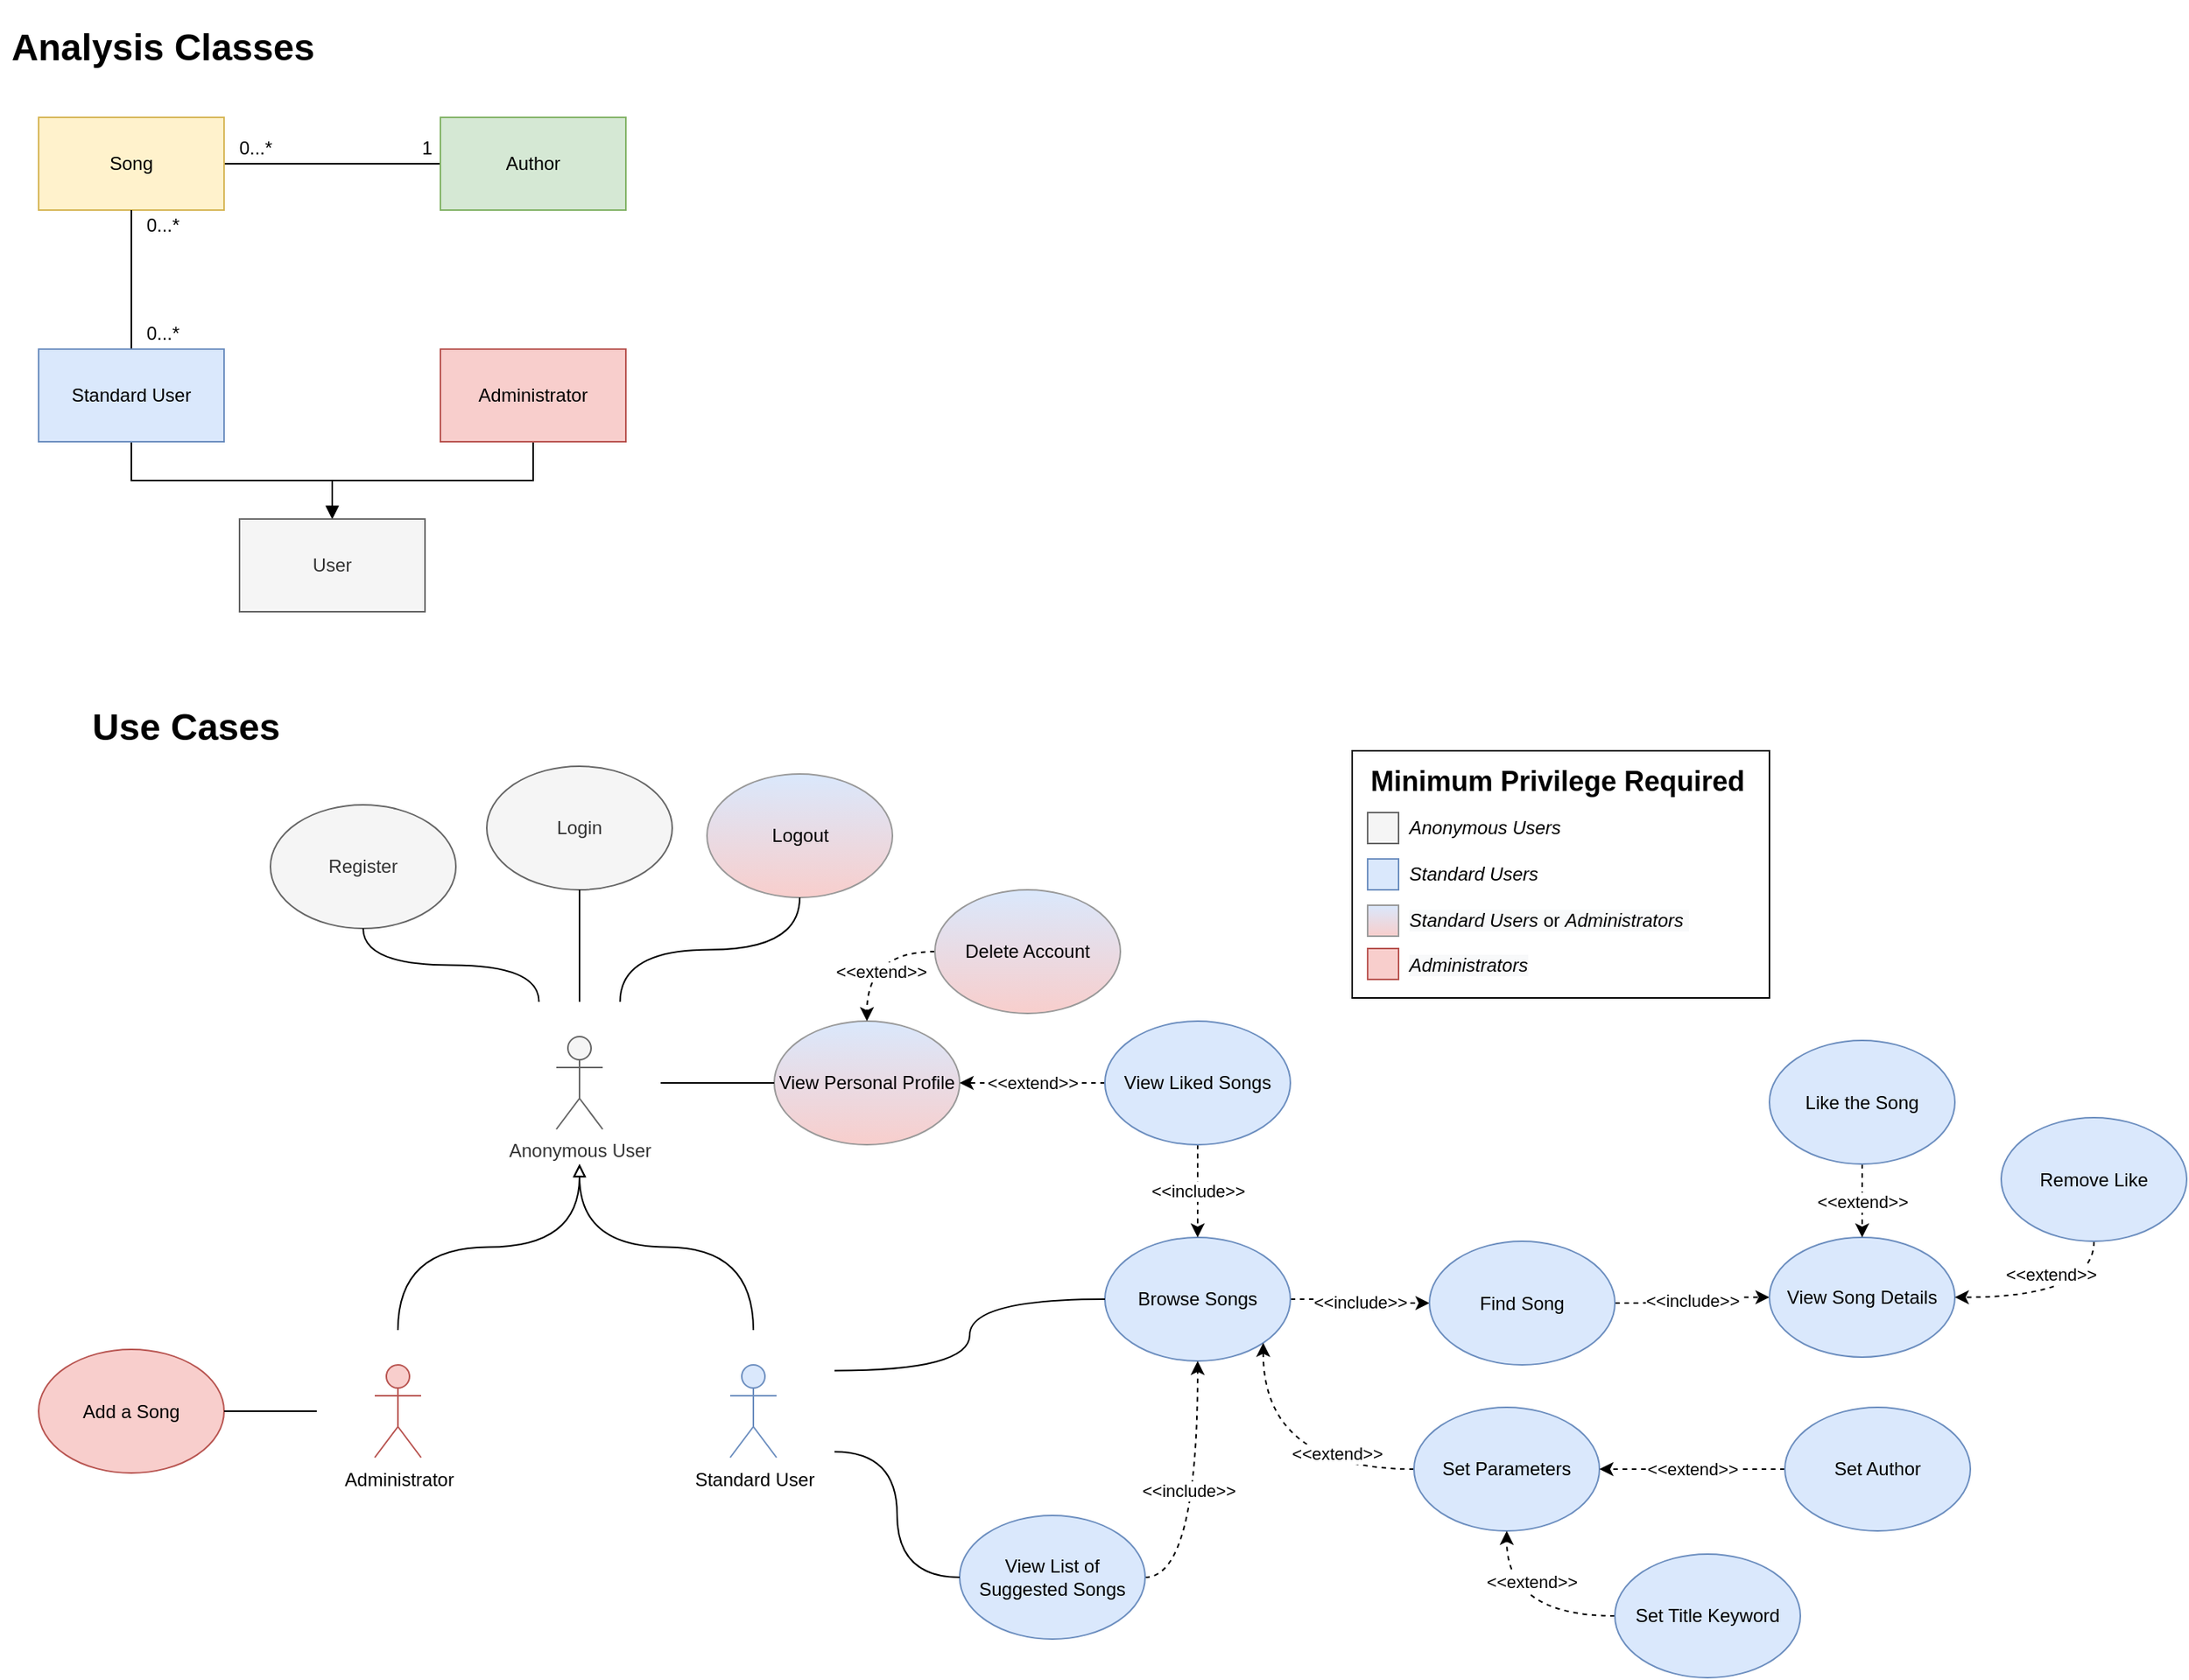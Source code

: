 <mxfile version="14.2.9" type="github">
  <diagram id="jdrofMlj-KHEWpqbHE5B" name="Page-1">
    <mxGraphModel dx="1740" dy="1158" grid="1" gridSize="10" guides="1" tooltips="1" connect="1" arrows="1" fold="1" page="1" pageScale="1" pageWidth="827" pageHeight="1169" math="0" shadow="0">
      <root>
        <mxCell id="0" />
        <mxCell id="1" parent="0" />
        <mxCell id="iEPMN4jDNAbv9REljASl-100" value="" style="whiteSpace=wrap;html=1;align=left;" vertex="1" parent="1">
          <mxGeometry x="890" y="490" width="270" height="160" as="geometry" />
        </mxCell>
        <mxCell id="ghfW0V-jJl3EACzy7yTC-1" style="edgeStyle=orthogonalEdgeStyle;rounded=0;orthogonalLoop=1;jettySize=auto;html=1;exitX=1;exitY=0.5;exitDx=0;exitDy=0;endArrow=none;endFill=0;" parent="1" source="ghfW0V-jJl3EACzy7yTC-2" target="ghfW0V-jJl3EACzy7yTC-3" edge="1">
          <mxGeometry relative="1" as="geometry" />
        </mxCell>
        <mxCell id="ghfW0V-jJl3EACzy7yTC-2" value="Song" style="rounded=0;whiteSpace=wrap;html=1;fillColor=#fff2cc;strokeColor=#d6b656;" parent="1" vertex="1">
          <mxGeometry x="40" y="80" width="120" height="60" as="geometry" />
        </mxCell>
        <mxCell id="ghfW0V-jJl3EACzy7yTC-3" value="Author" style="rounded=0;whiteSpace=wrap;html=1;fillColor=#d5e8d4;strokeColor=#82b366;" parent="1" vertex="1">
          <mxGeometry x="300" y="80" width="120" height="60" as="geometry" />
        </mxCell>
        <mxCell id="ghfW0V-jJl3EACzy7yTC-4" value="1" style="text;html=1;align=center;verticalAlign=middle;resizable=0;points=[];autosize=1;" parent="1" vertex="1">
          <mxGeometry x="281" y="90" width="20" height="20" as="geometry" />
        </mxCell>
        <mxCell id="ghfW0V-jJl3EACzy7yTC-5" value="0...*" style="text;html=1;align=center;verticalAlign=middle;resizable=0;points=[];autosize=1;" parent="1" vertex="1">
          <mxGeometry x="160" y="90" width="40" height="20" as="geometry" />
        </mxCell>
        <mxCell id="ghfW0V-jJl3EACzy7yTC-6" style="edgeStyle=orthogonalEdgeStyle;rounded=0;orthogonalLoop=1;jettySize=auto;html=1;exitX=0.5;exitY=0;exitDx=0;exitDy=0;entryX=0.5;entryY=1;entryDx=0;entryDy=0;endArrow=none;endFill=0;startArrow=block;startFill=0;" parent="1" source="ghfW0V-jJl3EACzy7yTC-8" target="ghfW0V-jJl3EACzy7yTC-11" edge="1">
          <mxGeometry relative="1" as="geometry" />
        </mxCell>
        <mxCell id="ghfW0V-jJl3EACzy7yTC-7" style="edgeStyle=orthogonalEdgeStyle;rounded=0;orthogonalLoop=1;jettySize=auto;html=1;exitX=0.5;exitY=0;exitDx=0;exitDy=0;entryX=0.5;entryY=1;entryDx=0;entryDy=0;endArrow=none;endFill=0;startArrow=block;startFill=1;" parent="1" source="ghfW0V-jJl3EACzy7yTC-8" target="ghfW0V-jJl3EACzy7yTC-10" edge="1">
          <mxGeometry relative="1" as="geometry" />
        </mxCell>
        <mxCell id="ghfW0V-jJl3EACzy7yTC-8" value="User" style="rounded=0;whiteSpace=wrap;html=1;fillColor=#f5f5f5;strokeColor=#666666;fontColor=#333333;" parent="1" vertex="1">
          <mxGeometry x="170" y="340" width="120" height="60" as="geometry" />
        </mxCell>
        <mxCell id="ghfW0V-jJl3EACzy7yTC-9" style="edgeStyle=orthogonalEdgeStyle;rounded=0;orthogonalLoop=1;jettySize=auto;html=1;exitX=0.5;exitY=0;exitDx=0;exitDy=0;startArrow=none;startFill=0;endArrow=none;endFill=0;" parent="1" source="ghfW0V-jJl3EACzy7yTC-10" target="ghfW0V-jJl3EACzy7yTC-2" edge="1">
          <mxGeometry relative="1" as="geometry" />
        </mxCell>
        <mxCell id="ghfW0V-jJl3EACzy7yTC-10" value="Standard User" style="rounded=0;whiteSpace=wrap;html=1;fillColor=#dae8fc;strokeColor=#6c8ebf;" parent="1" vertex="1">
          <mxGeometry x="40" y="230" width="120" height="60" as="geometry" />
        </mxCell>
        <mxCell id="ghfW0V-jJl3EACzy7yTC-11" value="Administrator" style="rounded=0;whiteSpace=wrap;html=1;fillColor=#f8cecc;strokeColor=#b85450;" parent="1" vertex="1">
          <mxGeometry x="300" y="230" width="120" height="60" as="geometry" />
        </mxCell>
        <mxCell id="ghfW0V-jJl3EACzy7yTC-12" value="0...*" style="text;html=1;align=center;verticalAlign=middle;resizable=0;points=[];autosize=1;" parent="1" vertex="1">
          <mxGeometry x="100" y="210" width="40" height="20" as="geometry" />
        </mxCell>
        <mxCell id="ghfW0V-jJl3EACzy7yTC-13" value="0...*" style="text;html=1;align=center;verticalAlign=middle;resizable=0;points=[];autosize=1;" parent="1" vertex="1">
          <mxGeometry x="100" y="140" width="40" height="20" as="geometry" />
        </mxCell>
        <mxCell id="iEPMN4jDNAbv9REljASl-4" value="&lt;h1&gt;Analysis Classes&lt;/h1&gt;" style="text;html=1;align=center;verticalAlign=middle;resizable=0;points=[];autosize=1;" vertex="1" parent="1">
          <mxGeometry x="15" y="10" width="210" height="50" as="geometry" />
        </mxCell>
        <mxCell id="iEPMN4jDNAbv9REljASl-5" value="&lt;h1&gt;Use Cases&lt;/h1&gt;" style="text;html=1;align=center;verticalAlign=middle;resizable=0;points=[];autosize=1;" vertex="1" parent="1">
          <mxGeometry x="65" y="450" width="140" height="50" as="geometry" />
        </mxCell>
        <mxCell id="iEPMN4jDNAbv9REljASl-7" value="Register" style="ellipse;whiteSpace=wrap;html=1;fillColor=#f5f5f5;strokeColor=#666666;fontColor=#333333;" vertex="1" parent="1">
          <mxGeometry x="190" y="525" width="120" height="80" as="geometry" />
        </mxCell>
        <mxCell id="iEPMN4jDNAbv9REljASl-9" value="" style="group" vertex="1" connectable="0" parent="1">
          <mxGeometry x="337.5" y="652.5" width="105" height="105" as="geometry" />
        </mxCell>
        <mxCell id="iEPMN4jDNAbv9REljASl-8" value="" style="whiteSpace=wrap;html=1;aspect=fixed;fillColor=none;strokeColor=none;" vertex="1" parent="iEPMN4jDNAbv9REljASl-9">
          <mxGeometry width="105" height="105" as="geometry" />
        </mxCell>
        <mxCell id="iEPMN4jDNAbv9REljASl-6" value="Anonymous User" style="shape=umlActor;verticalLabelPosition=bottom;verticalAlign=top;html=1;outlineConnect=0;fillColor=#f5f5f5;strokeColor=#666666;fontColor=#333333;" vertex="1" parent="iEPMN4jDNAbv9REljASl-9">
          <mxGeometry x="37.5" y="22.5" width="30" height="60" as="geometry" />
        </mxCell>
        <mxCell id="iEPMN4jDNAbv9REljASl-10" style="edgeStyle=orthogonalEdgeStyle;rounded=0;orthogonalLoop=1;jettySize=auto;html=1;exitX=0.25;exitY=0;exitDx=0;exitDy=0;entryX=0.5;entryY=1;entryDx=0;entryDy=0;curved=1;endArrow=none;endFill=0;" edge="1" parent="1" source="iEPMN4jDNAbv9REljASl-8" target="iEPMN4jDNAbv9REljASl-7">
          <mxGeometry relative="1" as="geometry" />
        </mxCell>
        <mxCell id="iEPMN4jDNAbv9REljASl-11" value="Login" style="ellipse;whiteSpace=wrap;html=1;fillColor=#f5f5f5;strokeColor=#666666;fontColor=#333333;" vertex="1" parent="1">
          <mxGeometry x="330" y="500" width="120" height="80" as="geometry" />
        </mxCell>
        <mxCell id="iEPMN4jDNAbv9REljASl-12" style="edgeStyle=orthogonalEdgeStyle;curved=1;rounded=0;orthogonalLoop=1;jettySize=auto;html=1;exitX=0.5;exitY=0;exitDx=0;exitDy=0;entryX=0.5;entryY=1;entryDx=0;entryDy=0;endArrow=none;endFill=0;" edge="1" parent="1" source="iEPMN4jDNAbv9REljASl-8" target="iEPMN4jDNAbv9REljASl-11">
          <mxGeometry relative="1" as="geometry" />
        </mxCell>
        <mxCell id="iEPMN4jDNAbv9REljASl-14" value="Logout" style="ellipse;whiteSpace=wrap;html=1;fillColor=#DAE8FC;gradientColor=#F8CECC;strokeColor=#999999;gradientDirection=south;" vertex="1" parent="1">
          <mxGeometry x="472.5" y="505" width="120" height="80" as="geometry" />
        </mxCell>
        <mxCell id="iEPMN4jDNAbv9REljASl-15" style="edgeStyle=orthogonalEdgeStyle;curved=1;rounded=0;orthogonalLoop=1;jettySize=auto;html=1;exitX=0.75;exitY=0;exitDx=0;exitDy=0;entryX=0.5;entryY=1;entryDx=0;entryDy=0;endArrow=none;endFill=0;" edge="1" parent="1" source="iEPMN4jDNAbv9REljASl-8" target="iEPMN4jDNAbv9REljASl-14">
          <mxGeometry relative="1" as="geometry" />
        </mxCell>
        <mxCell id="iEPMN4jDNAbv9REljASl-16" value="" style="group" vertex="1" connectable="0" parent="1">
          <mxGeometry x="450" y="865" width="105" height="105" as="geometry" />
        </mxCell>
        <mxCell id="iEPMN4jDNAbv9REljASl-17" value="" style="whiteSpace=wrap;html=1;aspect=fixed;fillColor=none;strokeColor=none;" vertex="1" parent="iEPMN4jDNAbv9REljASl-16">
          <mxGeometry width="105" height="105" as="geometry" />
        </mxCell>
        <mxCell id="iEPMN4jDNAbv9REljASl-18" value="Standard User" style="shape=umlActor;verticalLabelPosition=bottom;verticalAlign=top;html=1;outlineConnect=0;fillColor=#dae8fc;strokeColor=#6c8ebf;" vertex="1" parent="iEPMN4jDNAbv9REljASl-16">
          <mxGeometry x="37.5" y="22.5" width="30" height="60" as="geometry" />
        </mxCell>
        <mxCell id="iEPMN4jDNAbv9REljASl-21" style="edgeStyle=orthogonalEdgeStyle;curved=1;rounded=0;orthogonalLoop=1;jettySize=auto;html=1;exitX=0.5;exitY=0;exitDx=0;exitDy=0;entryX=0.5;entryY=1;entryDx=0;entryDy=0;endArrow=block;endFill=0;" edge="1" parent="1" source="iEPMN4jDNAbv9REljASl-17" target="iEPMN4jDNAbv9REljASl-8">
          <mxGeometry relative="1" as="geometry" />
        </mxCell>
        <mxCell id="iEPMN4jDNAbv9REljASl-25" value="" style="group" vertex="1" connectable="0" parent="1">
          <mxGeometry x="220" y="865" width="105" height="105" as="geometry" />
        </mxCell>
        <mxCell id="iEPMN4jDNAbv9REljASl-26" value="" style="whiteSpace=wrap;html=1;aspect=fixed;fillColor=none;strokeColor=none;" vertex="1" parent="iEPMN4jDNAbv9REljASl-25">
          <mxGeometry width="105" height="105" as="geometry" />
        </mxCell>
        <mxCell id="iEPMN4jDNAbv9REljASl-27" value="Administrator" style="shape=umlActor;verticalLabelPosition=bottom;verticalAlign=top;html=1;outlineConnect=0;fillColor=#f8cecc;strokeColor=#b85450;" vertex="1" parent="iEPMN4jDNAbv9REljASl-25">
          <mxGeometry x="37.5" y="22.5" width="30" height="60" as="geometry" />
        </mxCell>
        <mxCell id="iEPMN4jDNAbv9REljASl-29" style="edgeStyle=orthogonalEdgeStyle;curved=1;rounded=0;orthogonalLoop=1;jettySize=auto;html=1;exitX=0.5;exitY=0;exitDx=0;exitDy=0;entryX=0.5;entryY=1;entryDx=0;entryDy=0;endArrow=block;endFill=0;" edge="1" parent="1" source="iEPMN4jDNAbv9REljASl-26" target="iEPMN4jDNAbv9REljASl-8">
          <mxGeometry relative="1" as="geometry" />
        </mxCell>
        <mxCell id="iEPMN4jDNAbv9REljASl-73" value="&amp;lt;&amp;lt;include&amp;gt;&amp;gt;" style="edgeStyle=orthogonalEdgeStyle;curved=1;rounded=0;orthogonalLoop=1;jettySize=auto;html=1;exitX=1;exitY=0.5;exitDx=0;exitDy=0;entryX=0;entryY=0.5;entryDx=0;entryDy=0;dashed=1;startArrow=none;startFill=0;endArrow=classic;endFill=1;" edge="1" parent="1" source="iEPMN4jDNAbv9REljASl-32" target="iEPMN4jDNAbv9REljASl-34">
          <mxGeometry relative="1" as="geometry" />
        </mxCell>
        <mxCell id="iEPMN4jDNAbv9REljASl-32" value="Browse Songs" style="ellipse;whiteSpace=wrap;html=1;fillColor=#dae8fc;strokeColor=#6c8ebf;" vertex="1" parent="1">
          <mxGeometry x="730" y="805" width="120" height="80" as="geometry" />
        </mxCell>
        <mxCell id="iEPMN4jDNAbv9REljASl-33" style="edgeStyle=orthogonalEdgeStyle;curved=1;rounded=0;orthogonalLoop=1;jettySize=auto;html=1;exitX=1;exitY=0.25;exitDx=0;exitDy=0;entryX=0;entryY=0.5;entryDx=0;entryDy=0;endArrow=none;endFill=0;" edge="1" parent="1" source="iEPMN4jDNAbv9REljASl-17" target="iEPMN4jDNAbv9REljASl-32">
          <mxGeometry relative="1" as="geometry" />
        </mxCell>
        <mxCell id="iEPMN4jDNAbv9REljASl-45" value="&amp;lt;&amp;lt;include&amp;gt;&amp;gt;" style="edgeStyle=orthogonalEdgeStyle;curved=1;rounded=0;orthogonalLoop=1;jettySize=auto;html=1;exitX=1;exitY=0.5;exitDx=0;exitDy=0;dashed=1;endArrow=classic;endFill=1;" edge="1" parent="1" source="iEPMN4jDNAbv9REljASl-34" target="iEPMN4jDNAbv9REljASl-44">
          <mxGeometry relative="1" as="geometry" />
        </mxCell>
        <mxCell id="iEPMN4jDNAbv9REljASl-34" value="Find Song" style="ellipse;whiteSpace=wrap;html=1;fillColor=#dae8fc;strokeColor=#6c8ebf;" vertex="1" parent="1">
          <mxGeometry x="940" y="807.5" width="120" height="80" as="geometry" />
        </mxCell>
        <mxCell id="iEPMN4jDNAbv9REljASl-78" style="edgeStyle=orthogonalEdgeStyle;curved=1;rounded=0;orthogonalLoop=1;jettySize=auto;html=1;exitX=0;exitY=0.5;exitDx=0;exitDy=0;entryX=1;entryY=1;entryDx=0;entryDy=0;dashed=1;startArrow=none;startFill=0;endArrow=classic;endFill=1;" edge="1" parent="1" source="iEPMN4jDNAbv9REljASl-36" target="iEPMN4jDNAbv9REljASl-32">
          <mxGeometry relative="1" as="geometry" />
        </mxCell>
        <mxCell id="iEPMN4jDNAbv9REljASl-79" value="&amp;lt;&amp;lt;extend&amp;gt;&amp;gt;" style="edgeLabel;html=1;align=center;verticalAlign=middle;resizable=0;points=[];" vertex="1" connectable="0" parent="iEPMN4jDNAbv9REljASl-78">
          <mxGeometry x="-0.283" y="-22" relative="1" as="geometry">
            <mxPoint x="14.29" y="12" as="offset" />
          </mxGeometry>
        </mxCell>
        <mxCell id="iEPMN4jDNAbv9REljASl-36" value="Set Parameters" style="ellipse;whiteSpace=wrap;html=1;fillColor=#dae8fc;strokeColor=#6c8ebf;" vertex="1" parent="1">
          <mxGeometry x="930" y="915" width="120" height="80" as="geometry" />
        </mxCell>
        <mxCell id="iEPMN4jDNAbv9REljASl-81" value="&amp;lt;&amp;lt;extend&amp;gt;&amp;gt;" style="edgeStyle=orthogonalEdgeStyle;curved=1;rounded=0;orthogonalLoop=1;jettySize=auto;html=1;exitX=0;exitY=0.5;exitDx=0;exitDy=0;entryX=1;entryY=0.5;entryDx=0;entryDy=0;dashed=1;startArrow=none;startFill=0;endArrow=classic;endFill=1;" edge="1" parent="1" source="iEPMN4jDNAbv9REljASl-38" target="iEPMN4jDNAbv9REljASl-36">
          <mxGeometry relative="1" as="geometry">
            <Array as="points">
              <mxPoint x="1100" y="955" />
              <mxPoint x="1100" y="955" />
            </Array>
          </mxGeometry>
        </mxCell>
        <mxCell id="iEPMN4jDNAbv9REljASl-38" value="Set Author" style="ellipse;whiteSpace=wrap;html=1;fillColor=#dae8fc;strokeColor=#6c8ebf;" vertex="1" parent="1">
          <mxGeometry x="1170" y="915" width="120" height="80" as="geometry" />
        </mxCell>
        <mxCell id="iEPMN4jDNAbv9REljASl-82" style="edgeStyle=orthogonalEdgeStyle;curved=1;rounded=0;orthogonalLoop=1;jettySize=auto;html=1;exitX=0;exitY=0.5;exitDx=0;exitDy=0;entryX=0.5;entryY=1;entryDx=0;entryDy=0;dashed=1;startArrow=none;startFill=0;endArrow=classic;endFill=1;" edge="1" parent="1" source="iEPMN4jDNAbv9REljASl-41" target="iEPMN4jDNAbv9REljASl-36">
          <mxGeometry relative="1" as="geometry" />
        </mxCell>
        <mxCell id="iEPMN4jDNAbv9REljASl-83" value="&amp;lt;&amp;lt;extend&amp;gt;&amp;gt;" style="edgeLabel;html=1;align=center;verticalAlign=middle;resizable=0;points=[];" vertex="1" connectable="0" parent="iEPMN4jDNAbv9REljASl-82">
          <mxGeometry x="-0.129" y="-22" relative="1" as="geometry">
            <mxPoint as="offset" />
          </mxGeometry>
        </mxCell>
        <mxCell id="iEPMN4jDNAbv9REljASl-41" value="Set Title Keyword" style="ellipse;whiteSpace=wrap;html=1;fillColor=#dae8fc;strokeColor=#6c8ebf;" vertex="1" parent="1">
          <mxGeometry x="1060" y="1010" width="120" height="80" as="geometry" />
        </mxCell>
        <mxCell id="iEPMN4jDNAbv9REljASl-44" value="View Song Details" style="ellipse;whiteSpace=wrap;html=1;fillColor=#dae8fc;strokeColor=#6c8ebf;" vertex="1" parent="1">
          <mxGeometry x="1160" y="805" width="120" height="77.5" as="geometry" />
        </mxCell>
        <mxCell id="iEPMN4jDNAbv9REljASl-47" value="&amp;lt;&amp;lt;extend&amp;gt;&amp;gt;" style="edgeStyle=orthogonalEdgeStyle;curved=1;rounded=0;orthogonalLoop=1;jettySize=auto;html=1;exitX=0.5;exitY=1;exitDx=0;exitDy=0;dashed=1;endArrow=classic;endFill=1;entryX=0.5;entryY=0;entryDx=0;entryDy=0;" edge="1" parent="1" source="iEPMN4jDNAbv9REljASl-46" target="iEPMN4jDNAbv9REljASl-44">
          <mxGeometry relative="1" as="geometry">
            <mxPoint x="1300" y="825" as="targetPoint" />
          </mxGeometry>
        </mxCell>
        <mxCell id="iEPMN4jDNAbv9REljASl-46" value="Like the Song" style="ellipse;whiteSpace=wrap;html=1;fillColor=#dae8fc;strokeColor=#6c8ebf;" vertex="1" parent="1">
          <mxGeometry x="1160" y="677.5" width="120" height="80" as="geometry" />
        </mxCell>
        <mxCell id="iEPMN4jDNAbv9REljASl-48" value="Add a Song" style="ellipse;whiteSpace=wrap;html=1;fillColor=#f8cecc;strokeColor=#b85450;" vertex="1" parent="1">
          <mxGeometry x="40" y="877.5" width="120" height="80" as="geometry" />
        </mxCell>
        <mxCell id="iEPMN4jDNAbv9REljASl-49" style="edgeStyle=orthogonalEdgeStyle;curved=1;rounded=0;orthogonalLoop=1;jettySize=auto;html=1;exitX=0;exitY=0.5;exitDx=0;exitDy=0;entryX=1;entryY=0.5;entryDx=0;entryDy=0;endArrow=none;endFill=0;" edge="1" parent="1" source="iEPMN4jDNAbv9REljASl-26" target="iEPMN4jDNAbv9REljASl-48">
          <mxGeometry relative="1" as="geometry" />
        </mxCell>
        <mxCell id="iEPMN4jDNAbv9REljASl-50" value="View Personal Profile" style="ellipse;whiteSpace=wrap;html=1;fillColor=#DAE8FC;gradientColor=#F8CECC;strokeColor=#999999;gradientDirection=south;" vertex="1" parent="1">
          <mxGeometry x="516" y="665" width="120" height="80" as="geometry" />
        </mxCell>
        <mxCell id="iEPMN4jDNAbv9REljASl-51" style="edgeStyle=orthogonalEdgeStyle;curved=1;rounded=0;orthogonalLoop=1;jettySize=auto;html=1;exitX=1;exitY=0.5;exitDx=0;exitDy=0;endArrow=none;endFill=0;" edge="1" parent="1" source="iEPMN4jDNAbv9REljASl-8" target="iEPMN4jDNAbv9REljASl-50">
          <mxGeometry relative="1" as="geometry" />
        </mxCell>
        <mxCell id="iEPMN4jDNAbv9REljASl-53" style="edgeStyle=orthogonalEdgeStyle;curved=1;rounded=0;orthogonalLoop=1;jettySize=auto;html=1;exitX=0;exitY=0.5;exitDx=0;exitDy=0;entryX=0.5;entryY=0;entryDx=0;entryDy=0;endArrow=classic;endFill=1;dashed=1;" edge="1" parent="1" source="iEPMN4jDNAbv9REljASl-52" target="iEPMN4jDNAbv9REljASl-50">
          <mxGeometry relative="1" as="geometry" />
        </mxCell>
        <mxCell id="iEPMN4jDNAbv9REljASl-54" value="&amp;lt;&amp;lt;extend&amp;gt;&amp;gt;" style="edgeLabel;html=1;align=center;verticalAlign=middle;resizable=0;points=[];" vertex="1" connectable="0" parent="iEPMN4jDNAbv9REljASl-53">
          <mxGeometry x="-0.179" y="13" relative="1" as="geometry">
            <mxPoint x="1" as="offset" />
          </mxGeometry>
        </mxCell>
        <mxCell id="iEPMN4jDNAbv9REljASl-52" value="Delete Account" style="ellipse;whiteSpace=wrap;html=1;fillColor=#DAE8FC;gradientColor=#F8CECC;strokeColor=#999999;gradientDirection=south;" vertex="1" parent="1">
          <mxGeometry x="620" y="580" width="120" height="80" as="geometry" />
        </mxCell>
        <mxCell id="iEPMN4jDNAbv9REljASl-60" style="rounded=0;orthogonalLoop=1;jettySize=auto;html=1;exitX=0.5;exitY=1;exitDx=0;exitDy=0;entryX=0.5;entryY=0;entryDx=0;entryDy=0;dashed=1;startArrow=none;startFill=0;endArrow=classic;endFill=1;edgeStyle=orthogonalEdgeStyle;curved=1;" edge="1" parent="1" source="iEPMN4jDNAbv9REljASl-57" target="iEPMN4jDNAbv9REljASl-32">
          <mxGeometry relative="1" as="geometry" />
        </mxCell>
        <mxCell id="iEPMN4jDNAbv9REljASl-61" value="&amp;lt;&amp;lt;include&amp;gt;&amp;gt;" style="edgeLabel;html=1;align=center;verticalAlign=middle;resizable=0;points=[];" vertex="1" connectable="0" parent="iEPMN4jDNAbv9REljASl-60">
          <mxGeometry x="0.133" y="2" relative="1" as="geometry">
            <mxPoint x="-2" y="-4.29" as="offset" />
          </mxGeometry>
        </mxCell>
        <mxCell id="iEPMN4jDNAbv9REljASl-66" value="&amp;lt;&amp;lt;extend&amp;gt;&amp;gt;" style="edgeStyle=orthogonalEdgeStyle;curved=1;rounded=0;orthogonalLoop=1;jettySize=auto;html=1;exitX=0;exitY=0.5;exitDx=0;exitDy=0;entryX=1;entryY=0.5;entryDx=0;entryDy=0;dashed=1;startArrow=none;startFill=0;endArrow=classic;endFill=1;" edge="1" parent="1" source="iEPMN4jDNAbv9REljASl-57" target="iEPMN4jDNAbv9REljASl-50">
          <mxGeometry relative="1" as="geometry">
            <Array as="points">
              <mxPoint x="690" y="705" />
              <mxPoint x="690" y="705" />
            </Array>
          </mxGeometry>
        </mxCell>
        <mxCell id="iEPMN4jDNAbv9REljASl-57" value="View Liked Songs" style="ellipse;whiteSpace=wrap;html=1;fillColor=#dae8fc;strokeColor=#6c8ebf;gradientDirection=south;" vertex="1" parent="1">
          <mxGeometry x="730" y="665" width="120" height="80" as="geometry" />
        </mxCell>
        <mxCell id="iEPMN4jDNAbv9REljASl-63" style="edgeStyle=orthogonalEdgeStyle;curved=1;rounded=0;orthogonalLoop=1;jettySize=auto;html=1;exitX=0.5;exitY=1;exitDx=0;exitDy=0;entryX=1;entryY=0.5;entryDx=0;entryDy=0;dashed=1;startArrow=none;startFill=0;endArrow=classic;endFill=1;" edge="1" parent="1" source="iEPMN4jDNAbv9REljASl-62" target="iEPMN4jDNAbv9REljASl-44">
          <mxGeometry relative="1" as="geometry" />
        </mxCell>
        <mxCell id="iEPMN4jDNAbv9REljASl-64" value="&amp;lt;&amp;lt;extend&amp;gt;&amp;gt;" style="edgeLabel;html=1;align=center;verticalAlign=middle;resizable=0;points=[];" vertex="1" connectable="0" parent="iEPMN4jDNAbv9REljASl-63">
          <mxGeometry x="0.018" y="-15" relative="1" as="geometry">
            <mxPoint as="offset" />
          </mxGeometry>
        </mxCell>
        <mxCell id="iEPMN4jDNAbv9REljASl-62" value="Remove Like" style="ellipse;whiteSpace=wrap;html=1;fillColor=#dae8fc;strokeColor=#6c8ebf;" vertex="1" parent="1">
          <mxGeometry x="1310" y="727.5" width="120" height="80" as="geometry" />
        </mxCell>
        <mxCell id="iEPMN4jDNAbv9REljASl-75" style="edgeStyle=orthogonalEdgeStyle;curved=1;rounded=0;orthogonalLoop=1;jettySize=auto;html=1;exitX=1;exitY=0.5;exitDx=0;exitDy=0;entryX=0.5;entryY=1;entryDx=0;entryDy=0;startArrow=none;startFill=0;endArrow=classic;endFill=1;dashed=1;" edge="1" parent="1" source="iEPMN4jDNAbv9REljASl-67" target="iEPMN4jDNAbv9REljASl-32">
          <mxGeometry relative="1" as="geometry" />
        </mxCell>
        <mxCell id="iEPMN4jDNAbv9REljASl-77" value="&amp;lt;&amp;lt;include&amp;gt;&amp;gt;" style="edgeLabel;html=1;align=center;verticalAlign=middle;resizable=0;points=[];" vertex="1" connectable="0" parent="iEPMN4jDNAbv9REljASl-75">
          <mxGeometry x="0.038" y="6" relative="1" as="geometry">
            <mxPoint as="offset" />
          </mxGeometry>
        </mxCell>
        <mxCell id="iEPMN4jDNAbv9REljASl-67" value="View List of Suggested Songs" style="ellipse;whiteSpace=wrap;html=1;fillColor=#dae8fc;strokeColor=#6c8ebf;" vertex="1" parent="1">
          <mxGeometry x="636" y="985" width="120" height="80" as="geometry" />
        </mxCell>
        <mxCell id="iEPMN4jDNAbv9REljASl-70" style="edgeStyle=orthogonalEdgeStyle;curved=1;rounded=0;orthogonalLoop=1;jettySize=auto;html=1;exitX=1;exitY=0.75;exitDx=0;exitDy=0;entryX=0;entryY=0.5;entryDx=0;entryDy=0;startArrow=none;startFill=0;endArrow=none;endFill=0;" edge="1" parent="1" source="iEPMN4jDNAbv9REljASl-17" target="iEPMN4jDNAbv9REljASl-67">
          <mxGeometry relative="1" as="geometry" />
        </mxCell>
        <mxCell id="iEPMN4jDNAbv9REljASl-84" value="&lt;h2&gt;Minimum Privilege Required&lt;/h2&gt;" style="text;html=1;align=left;verticalAlign=middle;resizable=0;points=[];autosize=1;" vertex="1" parent="1">
          <mxGeometry x="900" y="485" width="260" height="50" as="geometry" />
        </mxCell>
        <mxCell id="iEPMN4jDNAbv9REljASl-86" value="" style="whiteSpace=wrap;html=1;aspect=fixed;strokeColor=#6c8ebf;fillColor=#dae8fc;" vertex="1" parent="1">
          <mxGeometry x="900" y="560" width="20" height="20" as="geometry" />
        </mxCell>
        <mxCell id="iEPMN4jDNAbv9REljASl-90" value="&lt;p&gt;&lt;i&gt;Anonymous Users&lt;/i&gt;&lt;/p&gt;" style="text;html=1;align=left;verticalAlign=middle;resizable=0;points=[];autosize=1;" vertex="1" parent="1">
          <mxGeometry x="925" y="520" width="110" height="40" as="geometry" />
        </mxCell>
        <mxCell id="iEPMN4jDNAbv9REljASl-91" value="&lt;p&gt;&lt;i&gt;Standard Users&lt;/i&gt;&lt;/p&gt;" style="text;html=1;align=left;verticalAlign=middle;resizable=0;points=[];autosize=1;" vertex="1" parent="1">
          <mxGeometry x="925" y="550" width="100" height="40" as="geometry" />
        </mxCell>
        <mxCell id="iEPMN4jDNAbv9REljASl-92" value="&lt;i style=&quot;color: rgb(0 , 0 , 0) ; font-family: &amp;#34;helvetica&amp;#34; ; font-size: 12px ; font-weight: 400 ; letter-spacing: normal ; text-align: left ; text-indent: 0px ; text-transform: none ; word-spacing: 0px ; background-color: rgb(248 , 249 , 250)&quot;&gt;Standard Users &lt;/i&gt;&lt;span style=&quot;color: rgb(0 , 0 , 0) ; font-family: &amp;#34;helvetica&amp;#34; ; font-size: 12px ; font-weight: 400 ; letter-spacing: normal ; text-align: left ; text-indent: 0px ; text-transform: none ; word-spacing: 0px ; background-color: rgb(248 , 249 , 250)&quot;&gt;or &lt;/span&gt;&lt;i style=&quot;color: rgb(0 , 0 , 0) ; font-family: &amp;#34;helvetica&amp;#34; ; font-size: 12px ; font-weight: 400 ; letter-spacing: normal ; text-align: left ; text-indent: 0px ; text-transform: none ; word-spacing: 0px ; background-color: rgb(248 , 249 , 250)&quot;&gt;Administrators&amp;nbsp;&lt;/i&gt;" style="text;whiteSpace=wrap;html=1;" vertex="1" parent="1">
          <mxGeometry x="925" y="586" width="190" height="30" as="geometry" />
        </mxCell>
        <mxCell id="iEPMN4jDNAbv9REljASl-93" value="" style="whiteSpace=wrap;html=1;aspect=fixed;strokeColor=#666666;fillColor=#f5f5f5;fontColor=#333333;" vertex="1" parent="1">
          <mxGeometry x="900" y="530" width="20" height="20" as="geometry" />
        </mxCell>
        <mxCell id="iEPMN4jDNAbv9REljASl-94" value="" style="whiteSpace=wrap;html=1;aspect=fixed;strokeColor=#999999;fillColor=#DAE8FC;gradientColor=#F8CECC;gradientDirection=south;" vertex="1" parent="1">
          <mxGeometry x="900" y="590" width="20" height="20" as="geometry" />
        </mxCell>
        <mxCell id="iEPMN4jDNAbv9REljASl-98" value="" style="whiteSpace=wrap;html=1;aspect=fixed;strokeColor=#b85450;fillColor=#f8cecc;gradientDirection=south;" vertex="1" parent="1">
          <mxGeometry x="900" y="618" width="20" height="20" as="geometry" />
        </mxCell>
        <mxCell id="iEPMN4jDNAbv9REljASl-99" value="&lt;i style=&quot;color: rgb(0 , 0 , 0) ; font-family: &amp;#34;helvetica&amp;#34; ; font-size: 12px ; font-weight: 400 ; letter-spacing: normal ; text-align: left ; text-indent: 0px ; text-transform: none ; word-spacing: 0px ; background-color: rgb(248 , 249 , 250)&quot;&gt;Administrators&lt;/i&gt;" style="text;whiteSpace=wrap;html=1;" vertex="1" parent="1">
          <mxGeometry x="925" y="615" width="190" height="30" as="geometry" />
        </mxCell>
      </root>
    </mxGraphModel>
  </diagram>
</mxfile>
